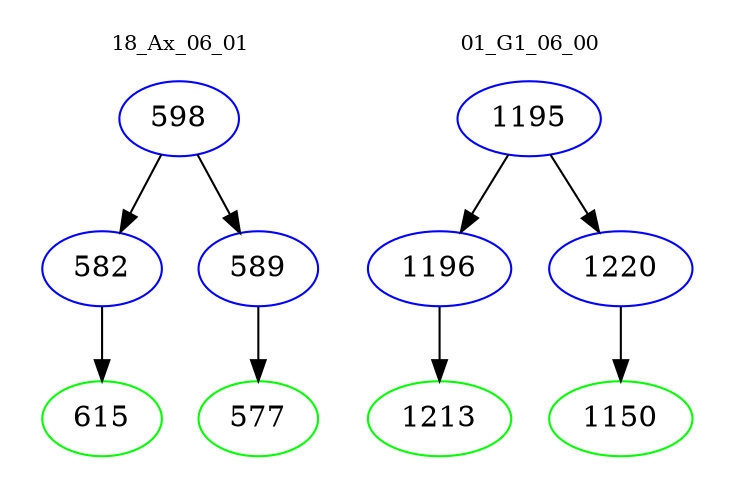digraph{
subgraph cluster_0 {
color = white
label = "18_Ax_06_01";
fontsize=10;
T0_598 [label="598", color="blue"]
T0_598 -> T0_582 [color="black"]
T0_582 [label="582", color="blue"]
T0_582 -> T0_615 [color="black"]
T0_615 [label="615", color="green"]
T0_598 -> T0_589 [color="black"]
T0_589 [label="589", color="blue"]
T0_589 -> T0_577 [color="black"]
T0_577 [label="577", color="green"]
}
subgraph cluster_1 {
color = white
label = "01_G1_06_00";
fontsize=10;
T1_1195 [label="1195", color="blue"]
T1_1195 -> T1_1196 [color="black"]
T1_1196 [label="1196", color="blue"]
T1_1196 -> T1_1213 [color="black"]
T1_1213 [label="1213", color="green"]
T1_1195 -> T1_1220 [color="black"]
T1_1220 [label="1220", color="blue"]
T1_1220 -> T1_1150 [color="black"]
T1_1150 [label="1150", color="green"]
}
}

